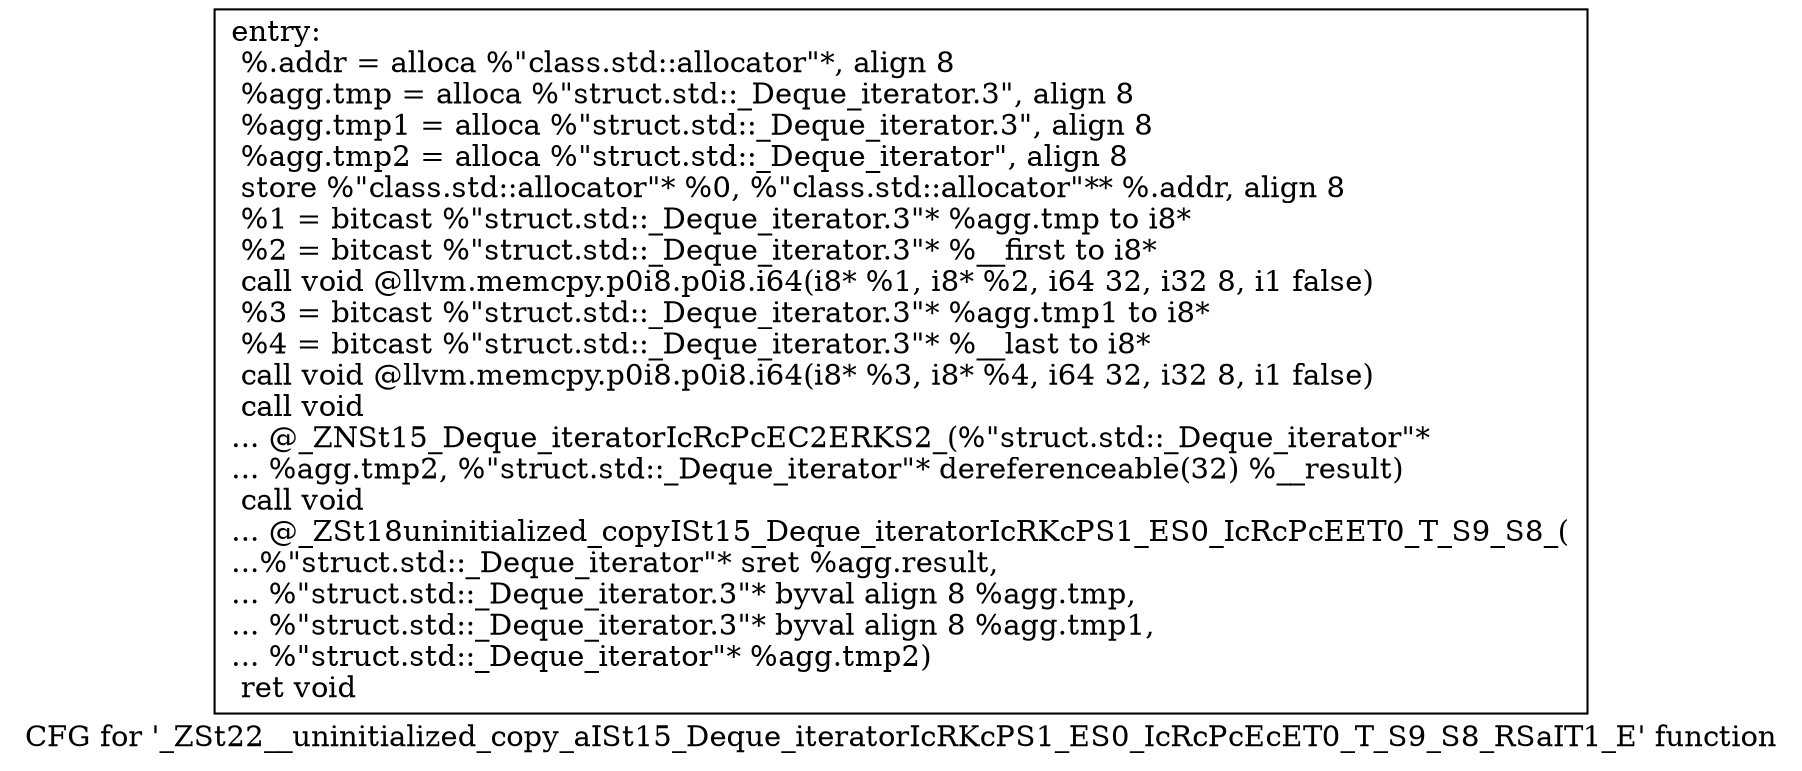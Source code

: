 digraph "CFG for '_ZSt22__uninitialized_copy_aISt15_Deque_iteratorIcRKcPS1_ES0_IcRcPcEcET0_T_S9_S8_RSaIT1_E' function" {
	label="CFG for '_ZSt22__uninitialized_copy_aISt15_Deque_iteratorIcRKcPS1_ES0_IcRcPcEcET0_T_S9_S8_RSaIT1_E' function";

	Node0x6b922d0 [shape=record,label="{entry:\l  %.addr = alloca %\"class.std::allocator\"*, align 8\l  %agg.tmp = alloca %\"struct.std::_Deque_iterator.3\", align 8\l  %agg.tmp1 = alloca %\"struct.std::_Deque_iterator.3\", align 8\l  %agg.tmp2 = alloca %\"struct.std::_Deque_iterator\", align 8\l  store %\"class.std::allocator\"* %0, %\"class.std::allocator\"** %.addr, align 8\l  %1 = bitcast %\"struct.std::_Deque_iterator.3\"* %agg.tmp to i8*\l  %2 = bitcast %\"struct.std::_Deque_iterator.3\"* %__first to i8*\l  call void @llvm.memcpy.p0i8.p0i8.i64(i8* %1, i8* %2, i64 32, i32 8, i1 false)\l  %3 = bitcast %\"struct.std::_Deque_iterator.3\"* %agg.tmp1 to i8*\l  %4 = bitcast %\"struct.std::_Deque_iterator.3\"* %__last to i8*\l  call void @llvm.memcpy.p0i8.p0i8.i64(i8* %3, i8* %4, i64 32, i32 8, i1 false)\l  call void\l... @_ZNSt15_Deque_iteratorIcRcPcEC2ERKS2_(%\"struct.std::_Deque_iterator\"*\l... %agg.tmp2, %\"struct.std::_Deque_iterator\"* dereferenceable(32) %__result)\l  call void\l... @_ZSt18uninitialized_copyISt15_Deque_iteratorIcRKcPS1_ES0_IcRcPcEET0_T_S9_S8_(\l...%\"struct.std::_Deque_iterator\"* sret %agg.result,\l... %\"struct.std::_Deque_iterator.3\"* byval align 8 %agg.tmp,\l... %\"struct.std::_Deque_iterator.3\"* byval align 8 %agg.tmp1,\l... %\"struct.std::_Deque_iterator\"* %agg.tmp2)\l  ret void\l}"];
}
